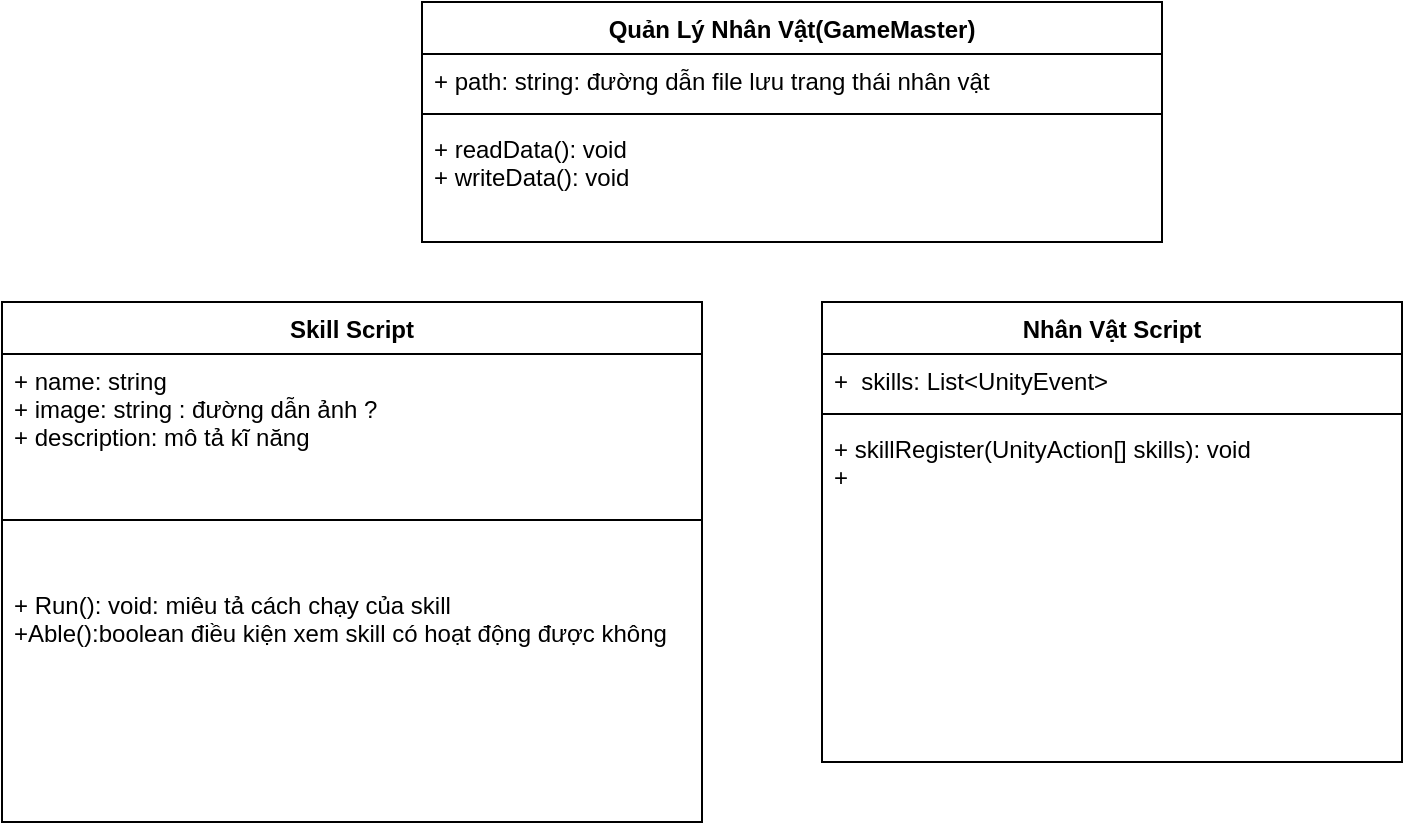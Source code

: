 <mxfile version="20.8.5" type="device"><diagram id="HRURD-UaGLafW_iQyFfd" name="Page-1"><mxGraphModel dx="2668" dy="871" grid="1" gridSize="10" guides="1" tooltips="1" connect="1" arrows="1" fold="1" page="1" pageScale="1" pageWidth="850" pageHeight="1100" math="0" shadow="0"><root><mxCell id="0"/><mxCell id="1" parent="0"/><mxCell id="uOVwdbMs9u08nDQ1hPx5-5" value="Nhân Vật Script&#10;&#10;" style="swimlane;fontStyle=1;align=center;verticalAlign=top;childLayout=stackLayout;horizontal=1;startSize=26;horizontalStack=0;resizeParent=1;resizeParentMax=0;resizeLast=0;collapsible=1;marginBottom=0;" vertex="1" parent="1"><mxGeometry x="280" y="370" width="290" height="230" as="geometry"/></mxCell><mxCell id="uOVwdbMs9u08nDQ1hPx5-6" value="+  skills: List&lt;UnityEvent&gt;" style="text;strokeColor=none;fillColor=none;align=left;verticalAlign=top;spacingLeft=4;spacingRight=4;overflow=hidden;rotatable=0;points=[[0,0.5],[1,0.5]];portConstraint=eastwest;" vertex="1" parent="uOVwdbMs9u08nDQ1hPx5-5"><mxGeometry y="26" width="290" height="26" as="geometry"/></mxCell><mxCell id="uOVwdbMs9u08nDQ1hPx5-7" value="" style="line;strokeWidth=1;fillColor=none;align=left;verticalAlign=middle;spacingTop=-1;spacingLeft=3;spacingRight=3;rotatable=0;labelPosition=right;points=[];portConstraint=eastwest;strokeColor=inherit;" vertex="1" parent="uOVwdbMs9u08nDQ1hPx5-5"><mxGeometry y="52" width="290" height="8" as="geometry"/></mxCell><mxCell id="uOVwdbMs9u08nDQ1hPx5-8" value="+ skillRegister(UnityAction[] skills): void&#10;+ " style="text;strokeColor=none;fillColor=none;align=left;verticalAlign=top;spacingLeft=4;spacingRight=4;overflow=hidden;rotatable=0;points=[[0,0.5],[1,0.5]];portConstraint=eastwest;" vertex="1" parent="uOVwdbMs9u08nDQ1hPx5-5"><mxGeometry y="60" width="290" height="170" as="geometry"/></mxCell><mxCell id="uOVwdbMs9u08nDQ1hPx5-9" value="Skill Script&#10;&#10;" style="swimlane;fontStyle=1;align=center;verticalAlign=top;childLayout=stackLayout;horizontal=1;startSize=26;horizontalStack=0;resizeParent=1;resizeParentMax=0;resizeLast=0;collapsible=1;marginBottom=0;" vertex="1" parent="1"><mxGeometry x="-130" y="370" width="350" height="260" as="geometry"/></mxCell><mxCell id="uOVwdbMs9u08nDQ1hPx5-10" value="+ name: string&#10;+ image: string : đường dẫn ảnh ?&#10;+ description: mô tả kĩ năng&#10;" style="text;strokeColor=none;fillColor=none;align=left;verticalAlign=top;spacingLeft=4;spacingRight=4;overflow=hidden;rotatable=0;points=[[0,0.5],[1,0.5]];portConstraint=eastwest;" vertex="1" parent="uOVwdbMs9u08nDQ1hPx5-9"><mxGeometry y="26" width="350" height="54" as="geometry"/></mxCell><mxCell id="uOVwdbMs9u08nDQ1hPx5-11" value="" style="line;strokeWidth=1;fillColor=none;align=left;verticalAlign=middle;spacingTop=-1;spacingLeft=3;spacingRight=3;rotatable=0;labelPosition=right;points=[];portConstraint=eastwest;strokeColor=inherit;" vertex="1" parent="uOVwdbMs9u08nDQ1hPx5-9"><mxGeometry y="80" width="350" height="58" as="geometry"/></mxCell><mxCell id="uOVwdbMs9u08nDQ1hPx5-12" value="+ Run(): void: miêu tả cách chạy của skill&#10;+Able():boolean điều kiện xem skill có hoạt động được không" style="text;strokeColor=none;fillColor=none;align=left;verticalAlign=top;spacingLeft=4;spacingRight=4;overflow=hidden;rotatable=0;points=[[0,0.5],[1,0.5]];portConstraint=eastwest;" vertex="1" parent="uOVwdbMs9u08nDQ1hPx5-9"><mxGeometry y="138" width="350" height="122" as="geometry"/></mxCell><mxCell id="uOVwdbMs9u08nDQ1hPx5-13" value="Quản Lý Nhân Vật(GameMaster)" style="swimlane;fontStyle=1;align=center;verticalAlign=top;childLayout=stackLayout;horizontal=1;startSize=26;horizontalStack=0;resizeParent=1;resizeParentMax=0;resizeLast=0;collapsible=1;marginBottom=0;" vertex="1" parent="1"><mxGeometry x="80" y="220" width="370" height="120" as="geometry"/></mxCell><mxCell id="uOVwdbMs9u08nDQ1hPx5-14" value="+ path: string: đường dẫn file lưu trang thái nhân vật&#10;" style="text;strokeColor=none;fillColor=none;align=left;verticalAlign=top;spacingLeft=4;spacingRight=4;overflow=hidden;rotatable=0;points=[[0,0.5],[1,0.5]];portConstraint=eastwest;" vertex="1" parent="uOVwdbMs9u08nDQ1hPx5-13"><mxGeometry y="26" width="370" height="26" as="geometry"/></mxCell><mxCell id="uOVwdbMs9u08nDQ1hPx5-15" value="" style="line;strokeWidth=1;fillColor=none;align=left;verticalAlign=middle;spacingTop=-1;spacingLeft=3;spacingRight=3;rotatable=0;labelPosition=right;points=[];portConstraint=eastwest;strokeColor=inherit;" vertex="1" parent="uOVwdbMs9u08nDQ1hPx5-13"><mxGeometry y="52" width="370" height="8" as="geometry"/></mxCell><mxCell id="uOVwdbMs9u08nDQ1hPx5-16" value="+ readData(): void&#10;+ writeData(): void" style="text;strokeColor=none;fillColor=none;align=left;verticalAlign=top;spacingLeft=4;spacingRight=4;overflow=hidden;rotatable=0;points=[[0,0.5],[1,0.5]];portConstraint=eastwest;" vertex="1" parent="uOVwdbMs9u08nDQ1hPx5-13"><mxGeometry y="60" width="370" height="60" as="geometry"/></mxCell></root></mxGraphModel></diagram></mxfile>